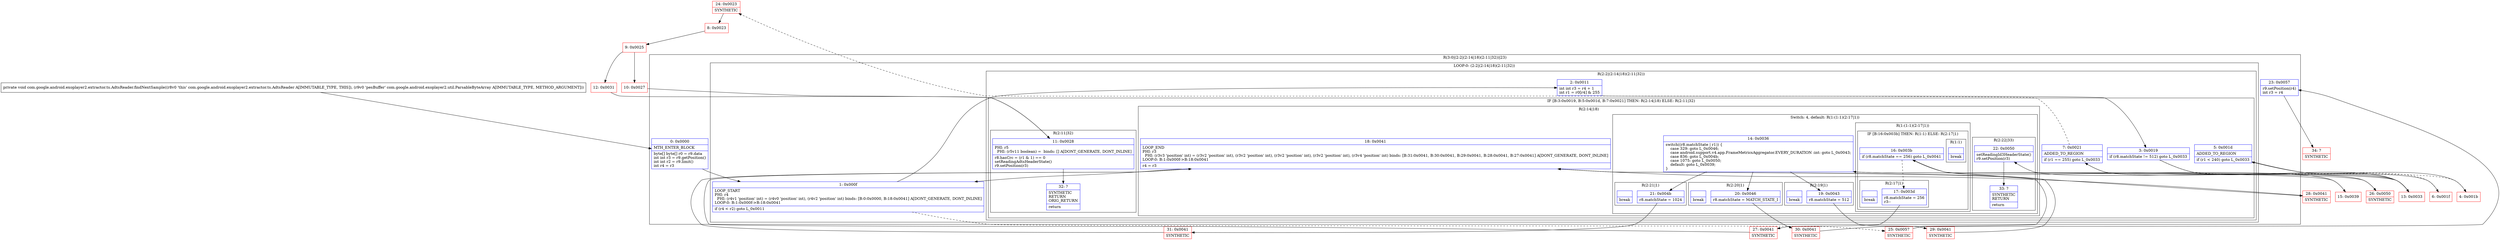 digraph "CFG forcom.google.android.exoplayer2.extractor.ts.AdtsReader.findNextSample(Lcom\/google\/android\/exoplayer2\/util\/ParsableByteArray;)V" {
subgraph cluster_Region_2090201264 {
label = "R(3:0|(2:2|(2:14|18)(2:11|32))|23)";
node [shape=record,color=blue];
Node_0 [shape=record,label="{0\:\ 0x0000|MTH_ENTER_BLOCK\l|byte[] byte[] r0 = r9.data\lint int r3 = r9.getPosition()\lint int r2 = r9.limit()\lint r4 = r3\l}"];
subgraph cluster_LoopRegion_1761110719 {
label = "LOOP:0: (2:2|(2:14|18)(2:11|32))";
node [shape=record,color=blue];
Node_1 [shape=record,label="{1\:\ 0x000f|LOOP_START\lPHI: r4 \l  PHI: (r4v1 'position' int) = (r4v0 'position' int), (r4v2 'position' int) binds: [B:0:0x0000, B:18:0x0041] A[DONT_GENERATE, DONT_INLINE]\lLOOP:0: B:1:0x000f\-\>B:18:0x0041\l|if (r4 \< r2) goto L_0x0011\l}"];
subgraph cluster_Region_386776411 {
label = "R(2:2|(2:14|18)(2:11|32))";
node [shape=record,color=blue];
Node_2 [shape=record,label="{2\:\ 0x0011|int int r3 = r4 + 1\lint r1 = r0[r4] & 255\l}"];
subgraph cluster_IfRegion_361395092 {
label = "IF [B:3:0x0019, B:5:0x001d, B:7:0x0021] THEN: R(2:14|18) ELSE: R(2:11|32)";
node [shape=record,color=blue];
Node_3 [shape=record,label="{3\:\ 0x0019|if (r8.matchState != 512) goto L_0x0033\l}"];
Node_5 [shape=record,label="{5\:\ 0x001d|ADDED_TO_REGION\l|if (r1 \< 240) goto L_0x0033\l}"];
Node_7 [shape=record,label="{7\:\ 0x0021|ADDED_TO_REGION\l|if (r1 == 255) goto L_0x0033\l}"];
subgraph cluster_Region_2116216693 {
label = "R(2:14|18)";
node [shape=record,color=blue];
subgraph cluster_SwitchRegion_881443668 {
label = "Switch: 4, default: R(1:(1:1)(2:17|1))";
node [shape=record,color=blue];
Node_14 [shape=record,label="{14\:\ 0x0036|switch((r8.matchState \| r1)) \{\l    case 329: goto L_0x0046;\l    case android.support.v4.app.FrameMetricsAggregator.EVERY_DURATION :int: goto L_0x0043;\l    case 836: goto L_0x004b;\l    case 1075: goto L_0x0050;\l    default: goto L_0x0039;\l\}\l}"];
subgraph cluster_Region_1474485417 {
label = "R(2:20|1)";
node [shape=record,color=blue];
Node_20 [shape=record,label="{20\:\ 0x0046|r8.matchState = MATCH_STATE_I\l}"];
Node_InsnContainer_1261276223 [shape=record,label="{|break\l}"];
}
subgraph cluster_Region_1682771591 {
label = "R(2:19|1)";
node [shape=record,color=blue];
Node_19 [shape=record,label="{19\:\ 0x0043|r8.matchState = 512\l}"];
Node_InsnContainer_284770338 [shape=record,label="{|break\l}"];
}
subgraph cluster_Region_1363136768 {
label = "R(2:21|1)";
node [shape=record,color=blue];
Node_21 [shape=record,label="{21\:\ 0x004b|r8.matchState = 1024\l}"];
Node_InsnContainer_1993667436 [shape=record,label="{|break\l}"];
}
subgraph cluster_Region_1467752435 {
label = "R(2:22|33)";
node [shape=record,color=blue];
Node_22 [shape=record,label="{22\:\ 0x0050|setReadingId3HeaderState()\lr9.setPosition(r3)\l}"];
Node_33 [shape=record,label="{33\:\ ?|SYNTHETIC\lRETURN\l|return\l}"];
}
subgraph cluster_Region_2061627911 {
label = "R(1:(1:1)(2:17|1))";
node [shape=record,color=blue];
subgraph cluster_IfRegion_549672233 {
label = "IF [B:16:0x003b] THEN: R(1:1) ELSE: R(2:17|1)";
node [shape=record,color=blue];
Node_16 [shape=record,label="{16\:\ 0x003b|if (r8.matchState == 256) goto L_0x0041\l}"];
subgraph cluster_Region_257632224 {
label = "R(1:1)";
node [shape=record,color=blue];
Node_InsnContainer_1590029044 [shape=record,label="{|break\l}"];
}
subgraph cluster_Region_769755249 {
label = "R(2:17|1)";
node [shape=record,color=blue];
Node_17 [shape=record,label="{17\:\ 0x003d|r8.matchState = 256\lr3\-\-\l}"];
Node_InsnContainer_734092001 [shape=record,label="{|break\l}"];
}
}
}
}
Node_18 [shape=record,label="{18\:\ 0x0041|LOOP_END\lPHI: r3 \l  PHI: (r3v3 'position' int) = (r3v2 'position' int), (r3v2 'position' int), (r3v2 'position' int), (r3v2 'position' int), (r3v4 'position' int) binds: [B:31:0x0041, B:30:0x0041, B:29:0x0041, B:28:0x0041, B:27:0x0041] A[DONT_GENERATE, DONT_INLINE]\lLOOP:0: B:1:0x000f\-\>B:18:0x0041\l|r4 = r3\l}"];
}
subgraph cluster_Region_2096773681 {
label = "R(2:11|32)";
node [shape=record,color=blue];
Node_11 [shape=record,label="{11\:\ 0x0028|PHI: r5 \l  PHI: (r5v11 boolean) =  binds: [] A[DONT_GENERATE, DONT_INLINE]\l|r8.hasCrc = (r1 & 1) == 0\lsetReadingAdtsHeaderState()\lr9.setPosition(r3)\l}"];
Node_32 [shape=record,label="{32\:\ ?|SYNTHETIC\lRETURN\lORIG_RETURN\l|return\l}"];
}
}
}
}
Node_23 [shape=record,label="{23\:\ 0x0057|r9.setPosition(r4)\lint r3 = r4\l}"];
}
Node_4 [shape=record,color=red,label="{4\:\ 0x001b}"];
Node_6 [shape=record,color=red,label="{6\:\ 0x001f}"];
Node_8 [shape=record,color=red,label="{8\:\ 0x0023}"];
Node_9 [shape=record,color=red,label="{9\:\ 0x0025}"];
Node_10 [shape=record,color=red,label="{10\:\ 0x0027}"];
Node_12 [shape=record,color=red,label="{12\:\ 0x0031}"];
Node_13 [shape=record,color=red,label="{13\:\ 0x0033}"];
Node_15 [shape=record,color=red,label="{15\:\ 0x0039}"];
Node_24 [shape=record,color=red,label="{24\:\ 0x0023|SYNTHETIC\l}"];
Node_25 [shape=record,color=red,label="{25\:\ 0x0057|SYNTHETIC\l}"];
Node_26 [shape=record,color=red,label="{26\:\ 0x0050|SYNTHETIC\l}"];
Node_27 [shape=record,color=red,label="{27\:\ 0x0041|SYNTHETIC\l}"];
Node_28 [shape=record,color=red,label="{28\:\ 0x0041|SYNTHETIC\l}"];
Node_29 [shape=record,color=red,label="{29\:\ 0x0041|SYNTHETIC\l}"];
Node_30 [shape=record,color=red,label="{30\:\ 0x0041|SYNTHETIC\l}"];
Node_31 [shape=record,color=red,label="{31\:\ 0x0041|SYNTHETIC\l}"];
Node_34 [shape=record,color=red,label="{34\:\ ?|SYNTHETIC\l}"];
MethodNode[shape=record,label="{private void com.google.android.exoplayer2.extractor.ts.AdtsReader.findNextSample((r8v0 'this' com.google.android.exoplayer2.extractor.ts.AdtsReader A[IMMUTABLE_TYPE, THIS]), (r9v0 'pesBuffer' com.google.android.exoplayer2.util.ParsableByteArray A[IMMUTABLE_TYPE, METHOD_ARGUMENT])) }"];
MethodNode -> Node_0;
Node_0 -> Node_1;
Node_1 -> Node_2;
Node_1 -> Node_25[style=dashed];
Node_2 -> Node_3;
Node_3 -> Node_4[style=dashed];
Node_3 -> Node_13;
Node_5 -> Node_6[style=dashed];
Node_5 -> Node_13;
Node_7 -> Node_13;
Node_7 -> Node_24[style=dashed];
Node_14 -> Node_15;
Node_14 -> Node_19;
Node_14 -> Node_20;
Node_14 -> Node_21;
Node_14 -> Node_26;
Node_20 -> Node_30;
Node_19 -> Node_29;
Node_21 -> Node_31;
Node_22 -> Node_33;
Node_16 -> Node_17[style=dashed];
Node_16 -> Node_28;
Node_17 -> Node_27;
Node_18 -> Node_1;
Node_11 -> Node_32;
Node_23 -> Node_34;
Node_4 -> Node_5;
Node_6 -> Node_7;
Node_8 -> Node_9;
Node_9 -> Node_10;
Node_9 -> Node_12;
Node_10 -> Node_11;
Node_12 -> Node_11;
Node_13 -> Node_14;
Node_15 -> Node_16;
Node_24 -> Node_8;
Node_25 -> Node_23;
Node_26 -> Node_22;
Node_27 -> Node_18;
Node_28 -> Node_18;
Node_29 -> Node_18;
Node_30 -> Node_18;
Node_31 -> Node_18;
}

